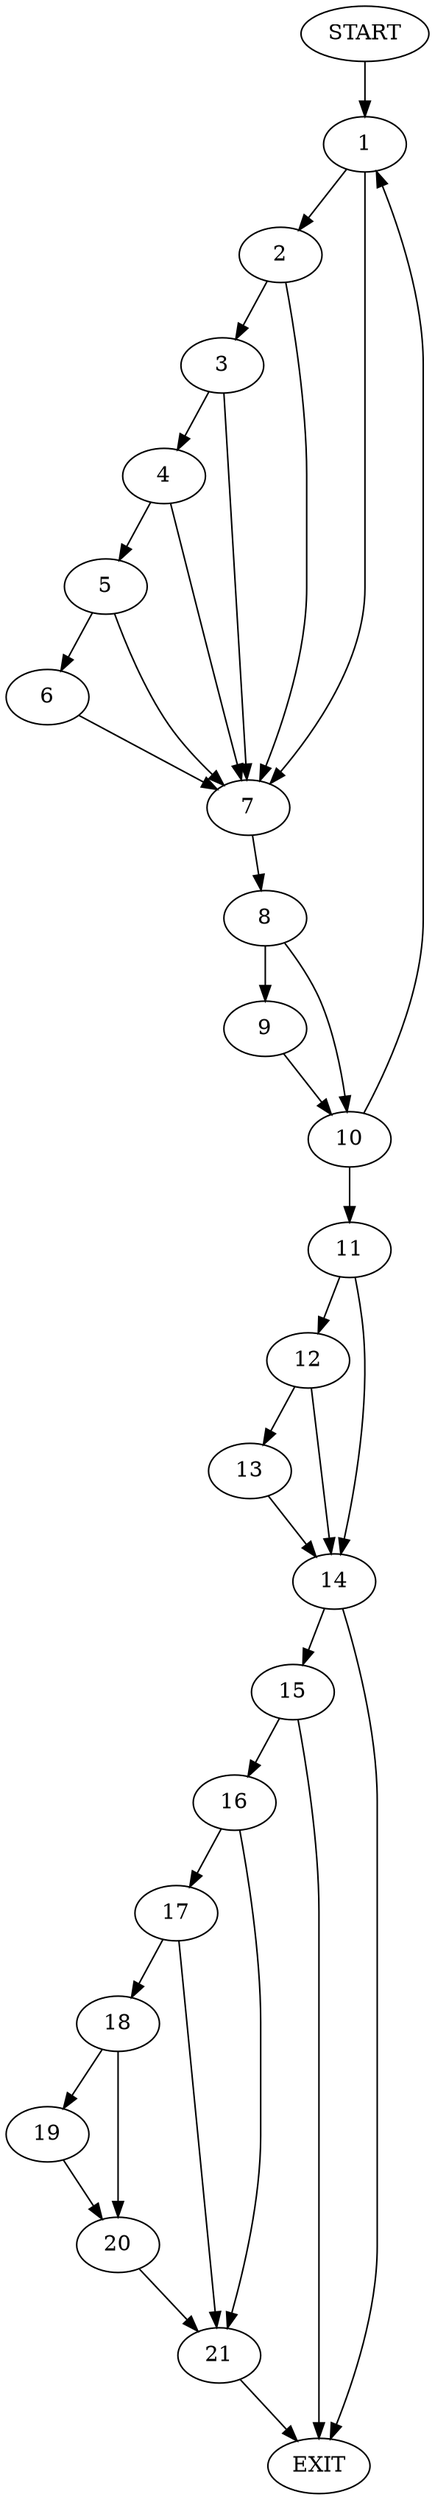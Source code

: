 digraph { 
0 [label="START"];
1;
2;
3;
4;
5;
6;
7;
8;
9;
10;
11;
12;
13;
14;
15;
16;
17;
18;
19;
20;
21;
22[label="EXIT"];
0 -> 1;
1 -> 2;
1 -> 7;
2 -> 3;
2 -> 7;
3 -> 4;
3 -> 7;
4 -> 5;
4 -> 7;
5 -> 6;
5 -> 7;
6 -> 7;
7 -> 8;
8 -> 9;
8 -> 10;
9 -> 10;
10 -> 1;
10 -> 11;
11 -> 12;
11 -> 14;
12 -> 13;
12 -> 14;
13 -> 14;
14 -> 15;
14 -> 22;
15 -> 16;
15 -> 22;
16 -> 17;
16 -> 21;
17 -> 18;
17 -> 21;
18 -> 19;
18 -> 20;
19 -> 20;
20 -> 21;
21 -> 22;
}